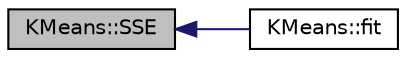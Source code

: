 digraph "KMeans::SSE"
{
  bgcolor="transparent";
  edge [fontname="Helvetica",fontsize="10",labelfontname="Helvetica",labelfontsize="10"];
  node [fontname="Helvetica",fontsize="10",shape=record];
  rankdir="LR";
  Node24 [label="KMeans::SSE",height=0.2,width=0.4,color="black", fillcolor="grey75", style="filled", fontcolor="black"];
  Node24 -> Node25 [dir="back",color="midnightblue",fontsize="10",style="solid",fontname="Helvetica"];
  Node25 [label="KMeans::fit",height=0.2,width=0.4,color="black",URL="$classKMeans.html#aa1583b7f07ebb766f20e52c63a2f8d45",tooltip="Find the k centroids that best fit the data. "];
}
